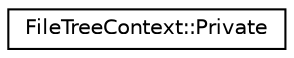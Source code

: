 digraph "类继承关系图"
{
 // INTERACTIVE_SVG=YES
 // LATEX_PDF_SIZE
  edge [fontname="Helvetica",fontsize="10",labelfontname="Helvetica",labelfontsize="10"];
  node [fontname="Helvetica",fontsize="10",shape=record];
  rankdir="LR";
  Node0 [label="FileTreeContext::Private",height=0.2,width=0.4,color="black", fillcolor="white", style="filled",URL="$dc/d3a/class_file_tree_context_1_1_private.html",tooltip=" "];
}
